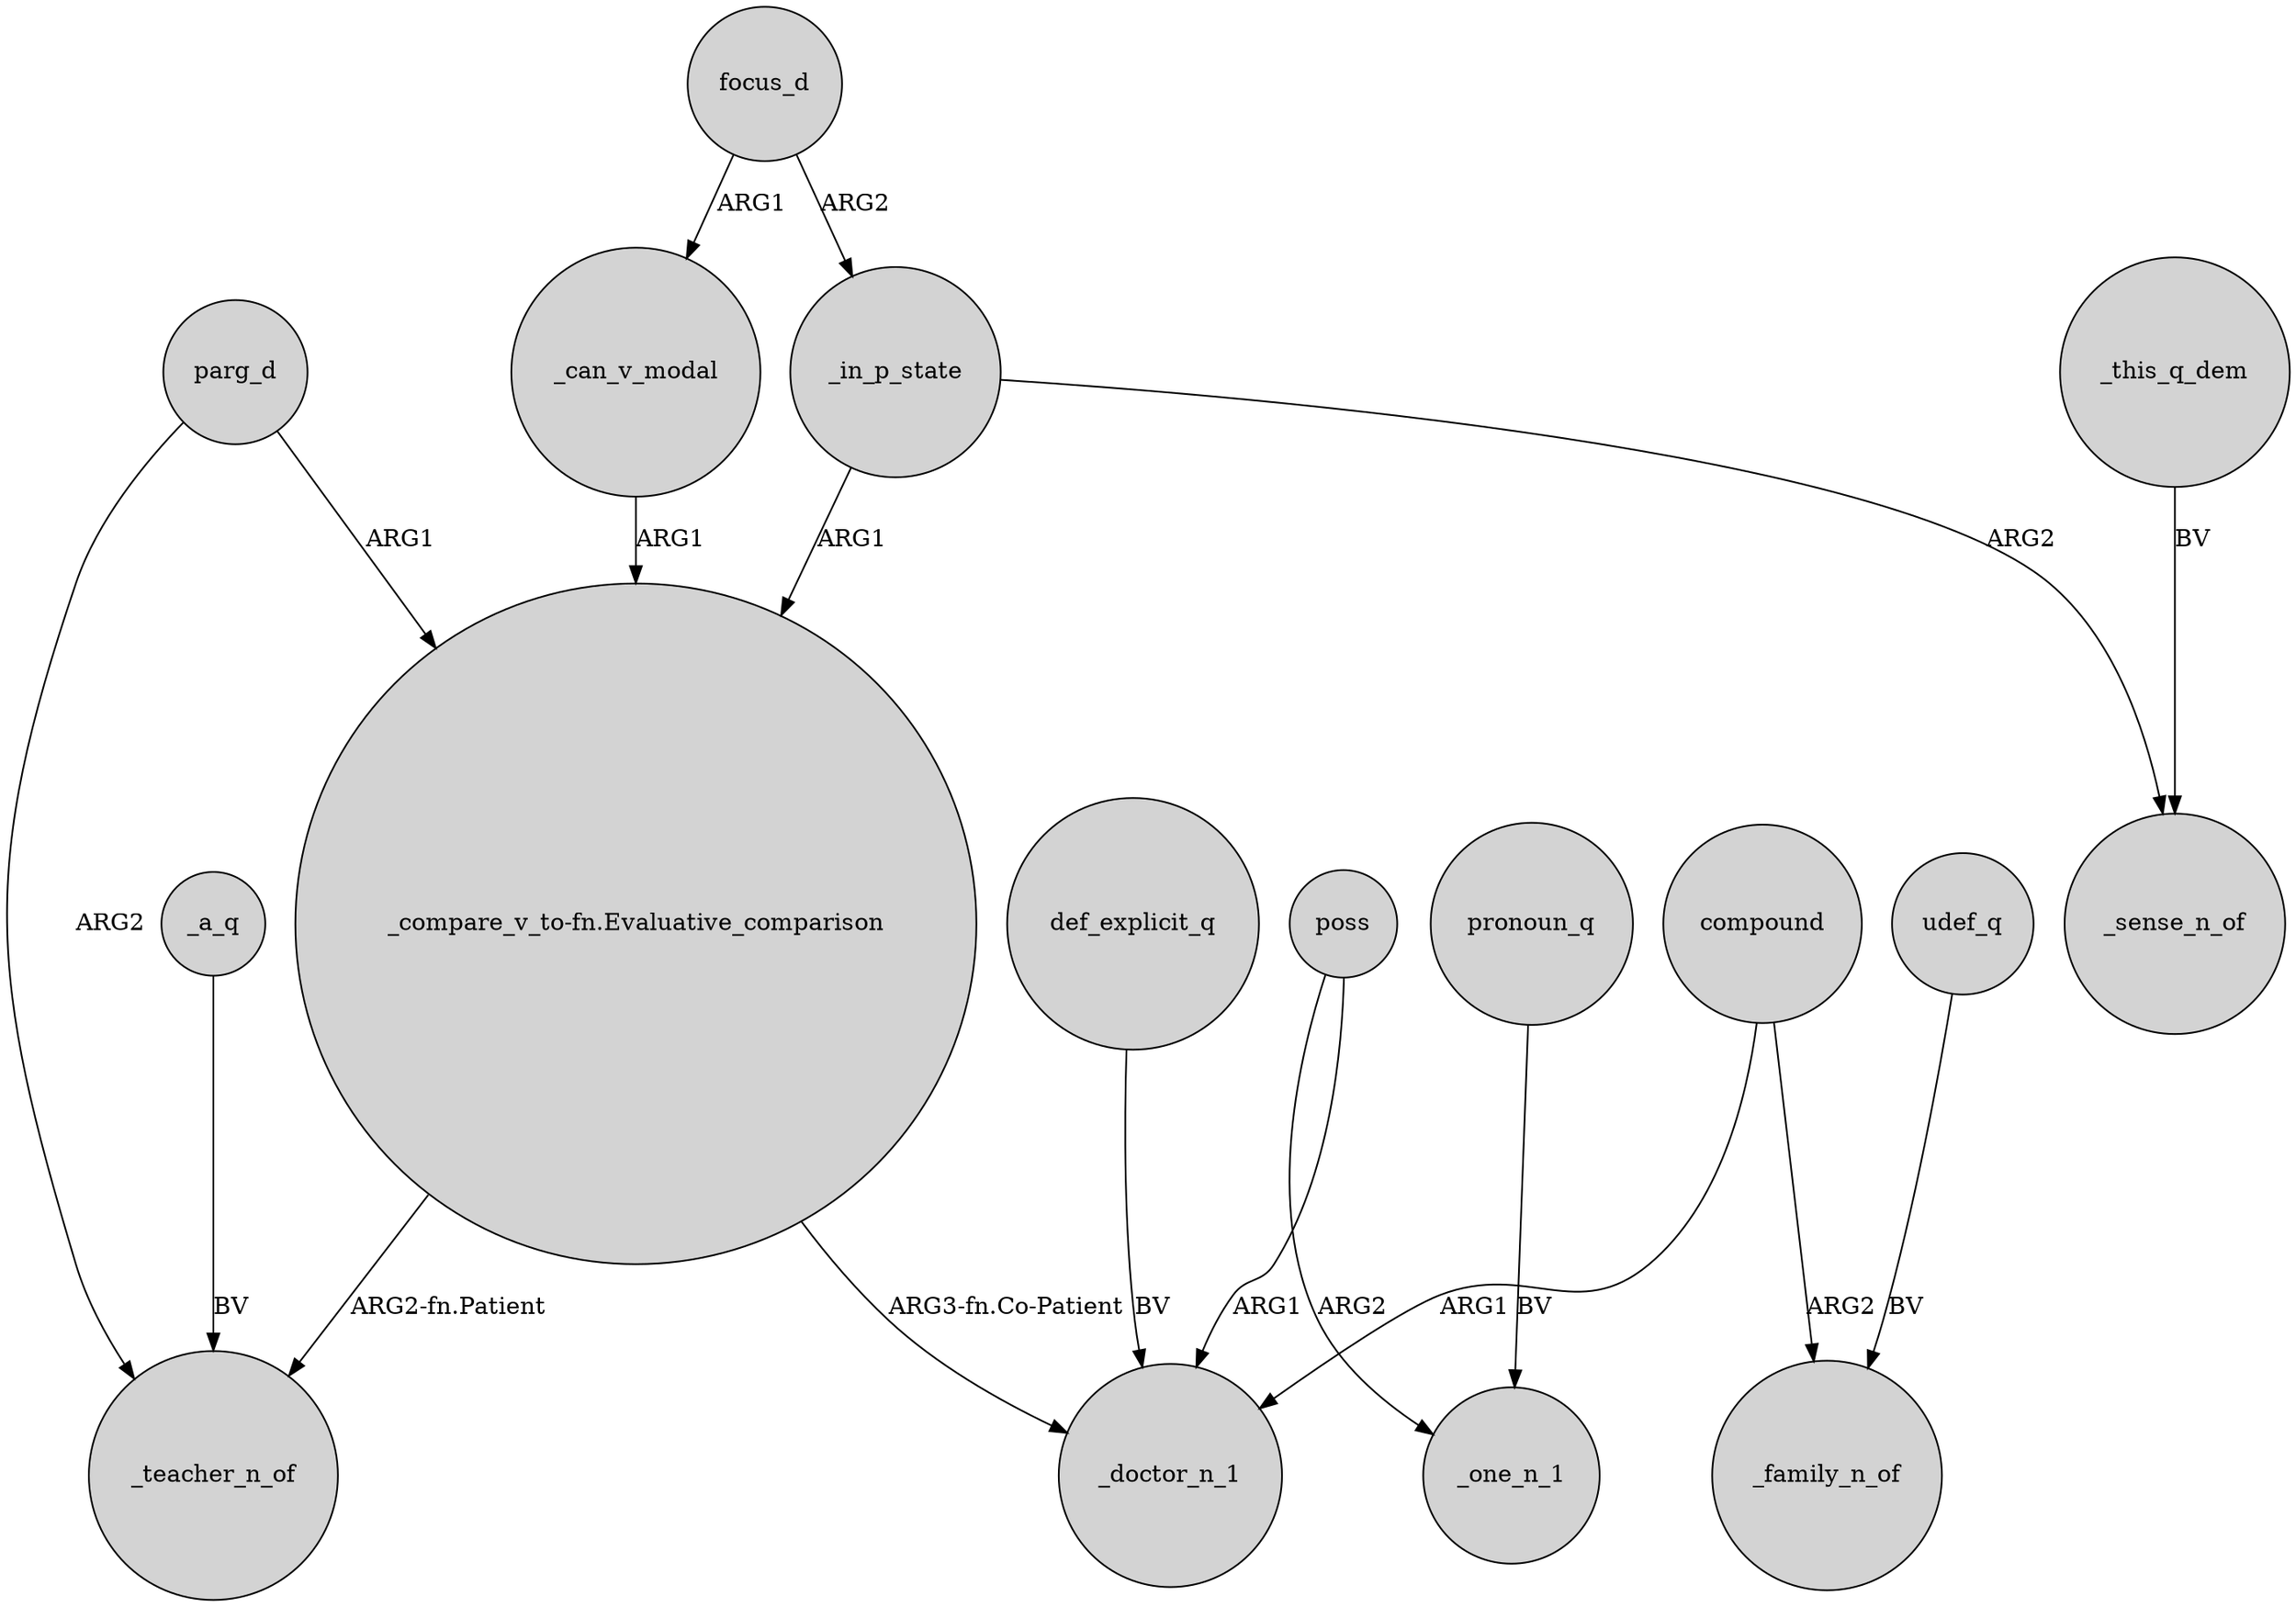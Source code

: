 digraph {
	node [shape=circle style=filled]
	_can_v_modal -> "_compare_v_to-fn.Evaluative_comparison" [label=ARG1]
	poss -> _one_n_1 [label=ARG2]
	parg_d -> _teacher_n_of [label=ARG2]
	_in_p_state -> "_compare_v_to-fn.Evaluative_comparison" [label=ARG1]
	compound -> _family_n_of [label=ARG2]
	focus_d -> _can_v_modal [label=ARG1]
	pronoun_q -> _one_n_1 [label=BV]
	"_compare_v_to-fn.Evaluative_comparison" -> _teacher_n_of [label="ARG2-fn.Patient"]
	udef_q -> _family_n_of [label=BV]
	_a_q -> _teacher_n_of [label=BV]
	parg_d -> "_compare_v_to-fn.Evaluative_comparison" [label=ARG1]
	compound -> _doctor_n_1 [label=ARG1]
	def_explicit_q -> _doctor_n_1 [label=BV]
	_in_p_state -> _sense_n_of [label=ARG2]
	_this_q_dem -> _sense_n_of [label=BV]
	"_compare_v_to-fn.Evaluative_comparison" -> _doctor_n_1 [label="ARG3-fn.Co-Patient"]
	focus_d -> _in_p_state [label=ARG2]
	poss -> _doctor_n_1 [label=ARG1]
}

